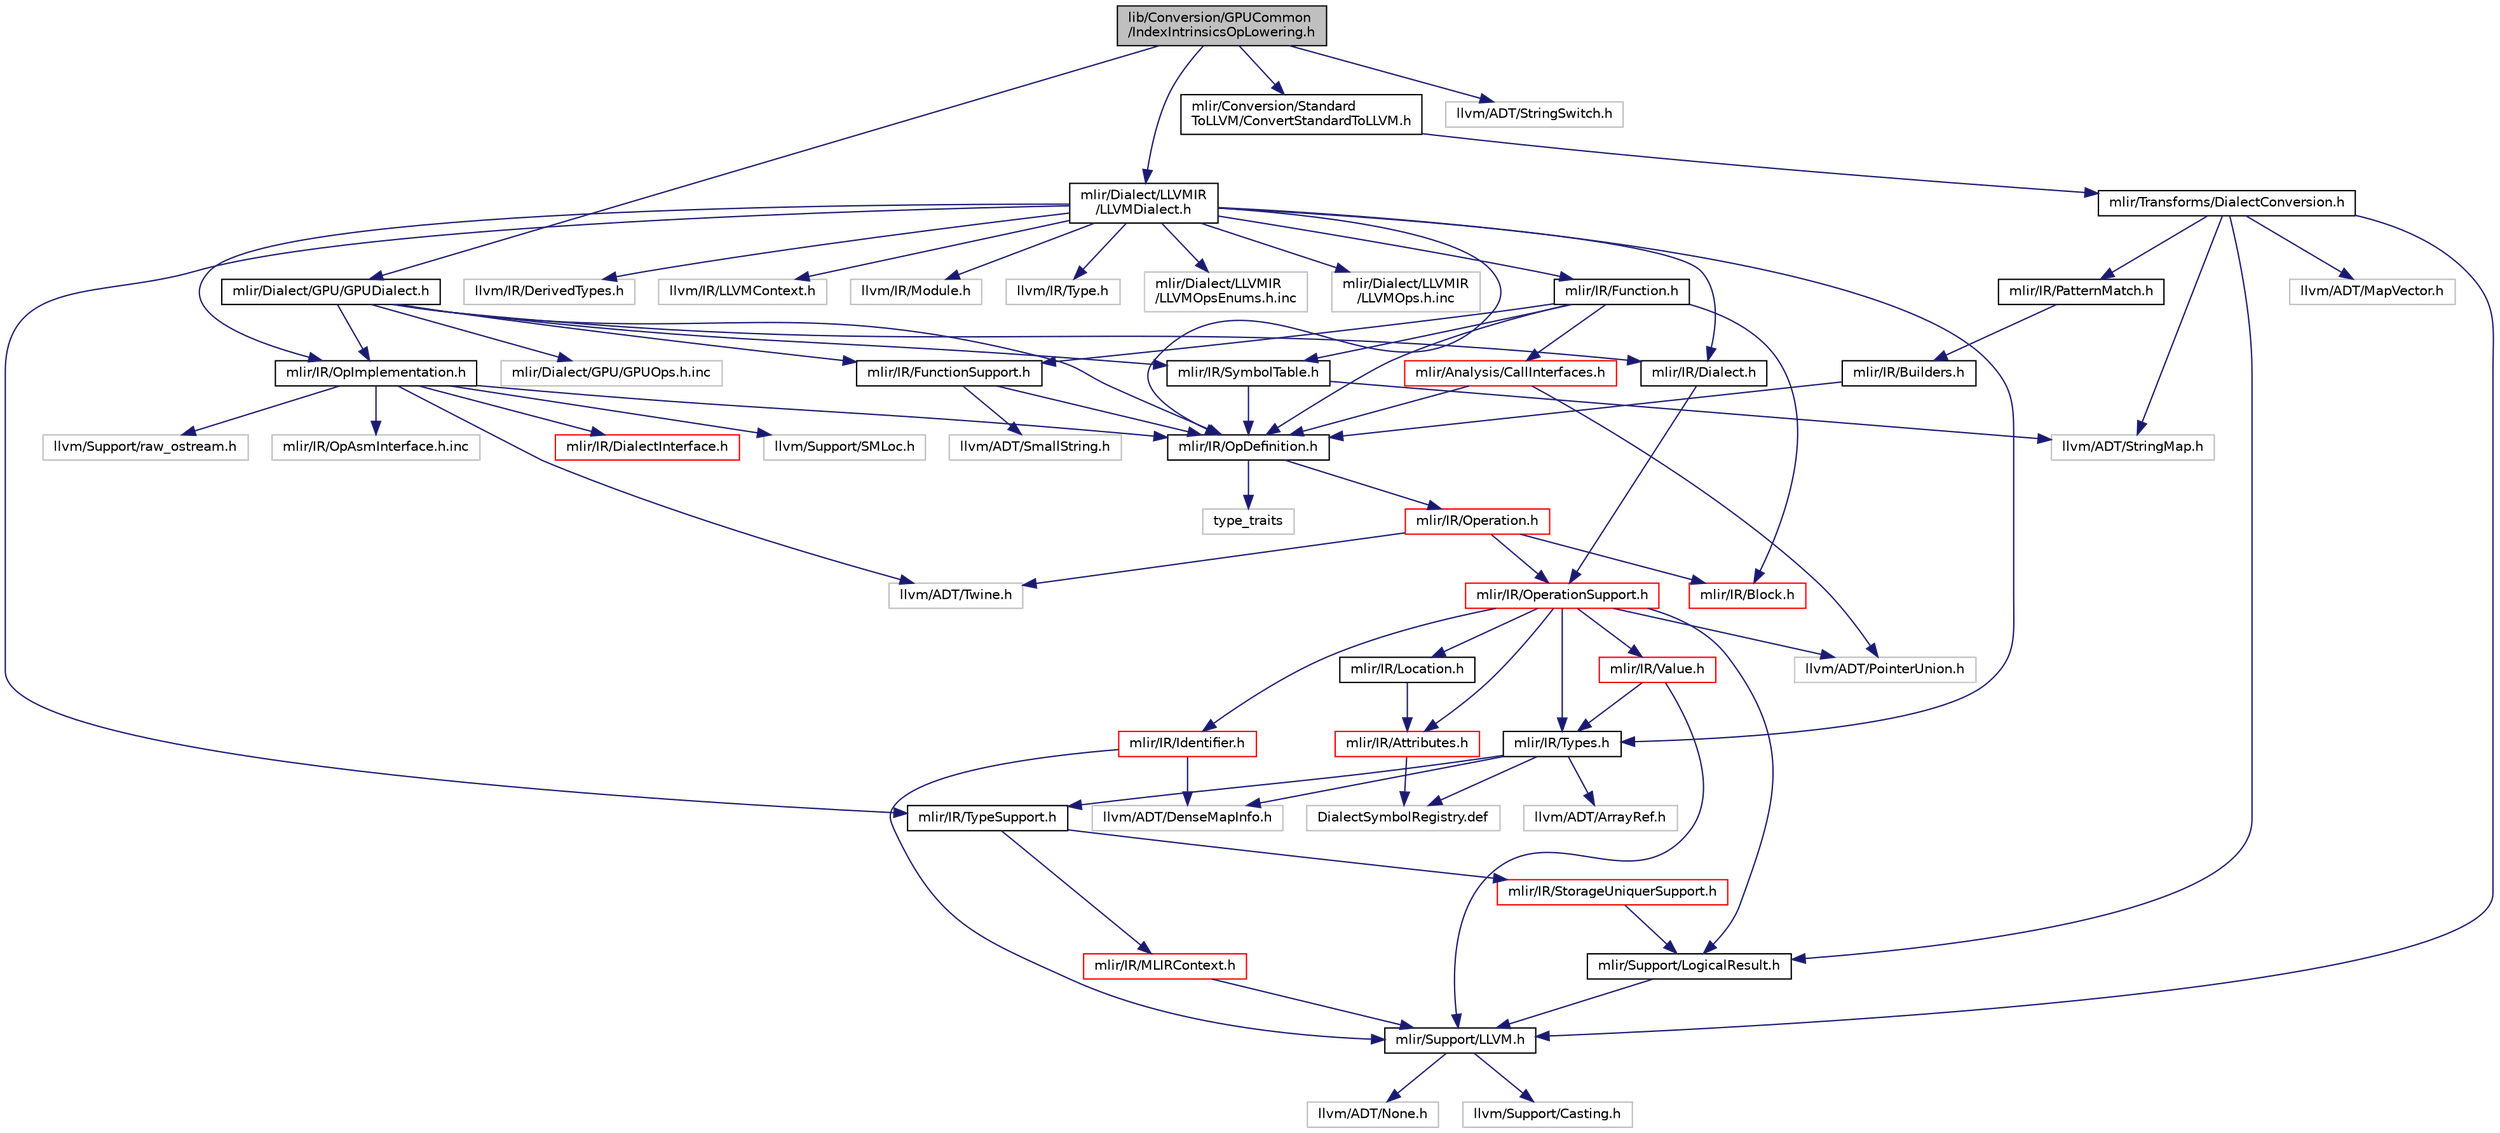 digraph "lib/Conversion/GPUCommon/IndexIntrinsicsOpLowering.h"
{
  bgcolor="transparent";
  edge [fontname="Helvetica",fontsize="10",labelfontname="Helvetica",labelfontsize="10"];
  node [fontname="Helvetica",fontsize="10",shape=record];
  Node0 [label="lib/Conversion/GPUCommon\l/IndexIntrinsicsOpLowering.h",height=0.2,width=0.4,color="black", fillcolor="grey75", style="filled", fontcolor="black"];
  Node0 -> Node1 [color="midnightblue",fontsize="10",style="solid",fontname="Helvetica"];
  Node1 [label="mlir/Conversion/Standard\lToLLVM/ConvertStandardToLLVM.h",height=0.2,width=0.4,color="black",URL="$ConvertStandardToLLVM_8h.html"];
  Node1 -> Node2 [color="midnightblue",fontsize="10",style="solid",fontname="Helvetica"];
  Node2 [label="mlir/Transforms/DialectConversion.h",height=0.2,width=0.4,color="black",URL="$DialectConversion_8h.html"];
  Node2 -> Node3 [color="midnightblue",fontsize="10",style="solid",fontname="Helvetica"];
  Node3 [label="mlir/IR/PatternMatch.h",height=0.2,width=0.4,color="black",URL="$PatternMatch_8h.html"];
  Node3 -> Node4 [color="midnightblue",fontsize="10",style="solid",fontname="Helvetica"];
  Node4 [label="mlir/IR/Builders.h",height=0.2,width=0.4,color="black",URL="$IR_2Builders_8h.html"];
  Node4 -> Node5 [color="midnightblue",fontsize="10",style="solid",fontname="Helvetica"];
  Node5 [label="mlir/IR/OpDefinition.h",height=0.2,width=0.4,color="black",URL="$OpDefinition_8h.html"];
  Node5 -> Node6 [color="midnightblue",fontsize="10",style="solid",fontname="Helvetica"];
  Node6 [label="mlir/IR/Operation.h",height=0.2,width=0.4,color="red",URL="$Operation_8h.html"];
  Node6 -> Node7 [color="midnightblue",fontsize="10",style="solid",fontname="Helvetica"];
  Node7 [label="mlir/IR/Block.h",height=0.2,width=0.4,color="red",URL="$Block_8h.html"];
  Node6 -> Node43 [color="midnightblue",fontsize="10",style="solid",fontname="Helvetica"];
  Node43 [label="mlir/IR/OperationSupport.h",height=0.2,width=0.4,color="red",URL="$OperationSupport_8h.html"];
  Node43 -> Node32 [color="midnightblue",fontsize="10",style="solid",fontname="Helvetica"];
  Node32 [label="mlir/IR/Attributes.h",height=0.2,width=0.4,color="red",URL="$Attributes_8h.html"];
  Node32 -> Node29 [color="midnightblue",fontsize="10",style="solid",fontname="Helvetica"];
  Node29 [label="DialectSymbolRegistry.def",height=0.2,width=0.4,color="grey75"];
  Node43 -> Node44 [color="midnightblue",fontsize="10",style="solid",fontname="Helvetica"];
  Node44 [label="mlir/IR/Identifier.h",height=0.2,width=0.4,color="red",URL="$Identifier_8h.html"];
  Node44 -> Node13 [color="midnightblue",fontsize="10",style="solid",fontname="Helvetica"];
  Node13 [label="mlir/Support/LLVM.h",height=0.2,width=0.4,color="black",URL="$LLVM_8h.html"];
  Node13 -> Node14 [color="midnightblue",fontsize="10",style="solid",fontname="Helvetica"];
  Node14 [label="llvm/ADT/None.h",height=0.2,width=0.4,color="grey75"];
  Node13 -> Node15 [color="midnightblue",fontsize="10",style="solid",fontname="Helvetica"];
  Node15 [label="llvm/Support/Casting.h",height=0.2,width=0.4,color="grey75"];
  Node44 -> Node28 [color="midnightblue",fontsize="10",style="solid",fontname="Helvetica"];
  Node28 [label="llvm/ADT/DenseMapInfo.h",height=0.2,width=0.4,color="grey75"];
  Node43 -> Node31 [color="midnightblue",fontsize="10",style="solid",fontname="Helvetica"];
  Node31 [label="mlir/IR/Location.h",height=0.2,width=0.4,color="black",URL="$Location_8h.html"];
  Node31 -> Node32 [color="midnightblue",fontsize="10",style="solid",fontname="Helvetica"];
  Node43 -> Node10 [color="midnightblue",fontsize="10",style="solid",fontname="Helvetica"];
  Node10 [label="mlir/IR/Types.h",height=0.2,width=0.4,color="black",URL="$Types_8h.html"];
  Node10 -> Node11 [color="midnightblue",fontsize="10",style="solid",fontname="Helvetica"];
  Node11 [label="mlir/IR/TypeSupport.h",height=0.2,width=0.4,color="black",URL="$TypeSupport_8h.html"];
  Node11 -> Node12 [color="midnightblue",fontsize="10",style="solid",fontname="Helvetica"];
  Node12 [label="mlir/IR/MLIRContext.h",height=0.2,width=0.4,color="red",URL="$MLIRContext_8h.html"];
  Node12 -> Node13 [color="midnightblue",fontsize="10",style="solid",fontname="Helvetica"];
  Node11 -> Node19 [color="midnightblue",fontsize="10",style="solid",fontname="Helvetica"];
  Node19 [label="mlir/IR/StorageUniquerSupport.h",height=0.2,width=0.4,color="red",URL="$StorageUniquerSupport_8h.html"];
  Node19 -> Node20 [color="midnightblue",fontsize="10",style="solid",fontname="Helvetica"];
  Node20 [label="mlir/Support/LogicalResult.h",height=0.2,width=0.4,color="black",URL="$LogicalResult_8h.html"];
  Node20 -> Node13 [color="midnightblue",fontsize="10",style="solid",fontname="Helvetica"];
  Node10 -> Node27 [color="midnightblue",fontsize="10",style="solid",fontname="Helvetica"];
  Node27 [label="llvm/ADT/ArrayRef.h",height=0.2,width=0.4,color="grey75"];
  Node10 -> Node28 [color="midnightblue",fontsize="10",style="solid",fontname="Helvetica"];
  Node10 -> Node29 [color="midnightblue",fontsize="10",style="solid",fontname="Helvetica"];
  Node43 -> Node9 [color="midnightblue",fontsize="10",style="solid",fontname="Helvetica"];
  Node9 [label="mlir/IR/Value.h",height=0.2,width=0.4,color="red",URL="$Value_8h.html"];
  Node9 -> Node10 [color="midnightblue",fontsize="10",style="solid",fontname="Helvetica"];
  Node9 -> Node13 [color="midnightblue",fontsize="10",style="solid",fontname="Helvetica"];
  Node43 -> Node20 [color="midnightblue",fontsize="10",style="solid",fontname="Helvetica"];
  Node43 -> Node38 [color="midnightblue",fontsize="10",style="solid",fontname="Helvetica"];
  Node38 [label="llvm/ADT/PointerUnion.h",height=0.2,width=0.4,color="grey75"];
  Node6 -> Node48 [color="midnightblue",fontsize="10",style="solid",fontname="Helvetica"];
  Node48 [label="llvm/ADT/Twine.h",height=0.2,width=0.4,color="grey75"];
  Node5 -> Node49 [color="midnightblue",fontsize="10",style="solid",fontname="Helvetica"];
  Node49 [label="type_traits",height=0.2,width=0.4,color="grey75"];
  Node2 -> Node13 [color="midnightblue",fontsize="10",style="solid",fontname="Helvetica"];
  Node2 -> Node20 [color="midnightblue",fontsize="10",style="solid",fontname="Helvetica"];
  Node2 -> Node50 [color="midnightblue",fontsize="10",style="solid",fontname="Helvetica"];
  Node50 [label="llvm/ADT/MapVector.h",height=0.2,width=0.4,color="grey75"];
  Node2 -> Node51 [color="midnightblue",fontsize="10",style="solid",fontname="Helvetica"];
  Node51 [label="llvm/ADT/StringMap.h",height=0.2,width=0.4,color="grey75"];
  Node0 -> Node52 [color="midnightblue",fontsize="10",style="solid",fontname="Helvetica"];
  Node52 [label="mlir/Dialect/GPU/GPUDialect.h",height=0.2,width=0.4,color="black",URL="$GPUDialect_8h.html"];
  Node52 -> Node53 [color="midnightblue",fontsize="10",style="solid",fontname="Helvetica"];
  Node53 [label="mlir/IR/Dialect.h",height=0.2,width=0.4,color="black",URL="$IR_2Dialect_8h.html"];
  Node53 -> Node43 [color="midnightblue",fontsize="10",style="solid",fontname="Helvetica"];
  Node52 -> Node54 [color="midnightblue",fontsize="10",style="solid",fontname="Helvetica"];
  Node54 [label="mlir/IR/FunctionSupport.h",height=0.2,width=0.4,color="black",URL="$FunctionSupport_8h.html"];
  Node54 -> Node5 [color="midnightblue",fontsize="10",style="solid",fontname="Helvetica"];
  Node54 -> Node55 [color="midnightblue",fontsize="10",style="solid",fontname="Helvetica"];
  Node55 [label="llvm/ADT/SmallString.h",height=0.2,width=0.4,color="grey75"];
  Node52 -> Node5 [color="midnightblue",fontsize="10",style="solid",fontname="Helvetica"];
  Node52 -> Node56 [color="midnightblue",fontsize="10",style="solid",fontname="Helvetica"];
  Node56 [label="mlir/IR/OpImplementation.h",height=0.2,width=0.4,color="black",URL="$OpImplementation_8h.html"];
  Node56 -> Node57 [color="midnightblue",fontsize="10",style="solid",fontname="Helvetica"];
  Node57 [label="mlir/IR/DialectInterface.h",height=0.2,width=0.4,color="red",URL="$DialectInterface_8h.html"];
  Node56 -> Node5 [color="midnightblue",fontsize="10",style="solid",fontname="Helvetica"];
  Node56 -> Node48 [color="midnightblue",fontsize="10",style="solid",fontname="Helvetica"];
  Node56 -> Node58 [color="midnightblue",fontsize="10",style="solid",fontname="Helvetica"];
  Node58 [label="llvm/Support/SMLoc.h",height=0.2,width=0.4,color="grey75"];
  Node56 -> Node59 [color="midnightblue",fontsize="10",style="solid",fontname="Helvetica"];
  Node59 [label="llvm/Support/raw_ostream.h",height=0.2,width=0.4,color="grey75"];
  Node56 -> Node60 [color="midnightblue",fontsize="10",style="solid",fontname="Helvetica"];
  Node60 [label="mlir/IR/OpAsmInterface.h.inc",height=0.2,width=0.4,color="grey75"];
  Node52 -> Node61 [color="midnightblue",fontsize="10",style="solid",fontname="Helvetica"];
  Node61 [label="mlir/IR/SymbolTable.h",height=0.2,width=0.4,color="black",URL="$SymbolTable_8h.html"];
  Node61 -> Node5 [color="midnightblue",fontsize="10",style="solid",fontname="Helvetica"];
  Node61 -> Node51 [color="midnightblue",fontsize="10",style="solid",fontname="Helvetica"];
  Node52 -> Node62 [color="midnightblue",fontsize="10",style="solid",fontname="Helvetica"];
  Node62 [label="mlir/Dialect/GPU/GPUOps.h.inc",height=0.2,width=0.4,color="grey75"];
  Node0 -> Node63 [color="midnightblue",fontsize="10",style="solid",fontname="Helvetica"];
  Node63 [label="mlir/Dialect/LLVMIR\l/LLVMDialect.h",height=0.2,width=0.4,color="black",URL="$LLVMDialect_8h.html"];
  Node63 -> Node53 [color="midnightblue",fontsize="10",style="solid",fontname="Helvetica"];
  Node63 -> Node64 [color="midnightblue",fontsize="10",style="solid",fontname="Helvetica"];
  Node64 [label="mlir/IR/Function.h",height=0.2,width=0.4,color="black",URL="$Function_8h.html"];
  Node64 -> Node65 [color="midnightblue",fontsize="10",style="solid",fontname="Helvetica"];
  Node65 [label="mlir/Analysis/CallInterfaces.h",height=0.2,width=0.4,color="red",URL="$CallInterfaces_8h.html"];
  Node65 -> Node5 [color="midnightblue",fontsize="10",style="solid",fontname="Helvetica"];
  Node65 -> Node38 [color="midnightblue",fontsize="10",style="solid",fontname="Helvetica"];
  Node64 -> Node7 [color="midnightblue",fontsize="10",style="solid",fontname="Helvetica"];
  Node64 -> Node54 [color="midnightblue",fontsize="10",style="solid",fontname="Helvetica"];
  Node64 -> Node5 [color="midnightblue",fontsize="10",style="solid",fontname="Helvetica"];
  Node64 -> Node61 [color="midnightblue",fontsize="10",style="solid",fontname="Helvetica"];
  Node63 -> Node5 [color="midnightblue",fontsize="10",style="solid",fontname="Helvetica"];
  Node63 -> Node56 [color="midnightblue",fontsize="10",style="solid",fontname="Helvetica"];
  Node63 -> Node11 [color="midnightblue",fontsize="10",style="solid",fontname="Helvetica"];
  Node63 -> Node10 [color="midnightblue",fontsize="10",style="solid",fontname="Helvetica"];
  Node63 -> Node67 [color="midnightblue",fontsize="10",style="solid",fontname="Helvetica"];
  Node67 [label="llvm/IR/DerivedTypes.h",height=0.2,width=0.4,color="grey75"];
  Node63 -> Node68 [color="midnightblue",fontsize="10",style="solid",fontname="Helvetica"];
  Node68 [label="llvm/IR/LLVMContext.h",height=0.2,width=0.4,color="grey75"];
  Node63 -> Node69 [color="midnightblue",fontsize="10",style="solid",fontname="Helvetica"];
  Node69 [label="llvm/IR/Module.h",height=0.2,width=0.4,color="grey75"];
  Node63 -> Node70 [color="midnightblue",fontsize="10",style="solid",fontname="Helvetica"];
  Node70 [label="llvm/IR/Type.h",height=0.2,width=0.4,color="grey75"];
  Node63 -> Node71 [color="midnightblue",fontsize="10",style="solid",fontname="Helvetica"];
  Node71 [label="mlir/Dialect/LLVMIR\l/LLVMOpsEnums.h.inc",height=0.2,width=0.4,color="grey75"];
  Node63 -> Node72 [color="midnightblue",fontsize="10",style="solid",fontname="Helvetica"];
  Node72 [label="mlir/Dialect/LLVMIR\l/LLVMOps.h.inc",height=0.2,width=0.4,color="grey75"];
  Node0 -> Node73 [color="midnightblue",fontsize="10",style="solid",fontname="Helvetica"];
  Node73 [label="llvm/ADT/StringSwitch.h",height=0.2,width=0.4,color="grey75"];
}
